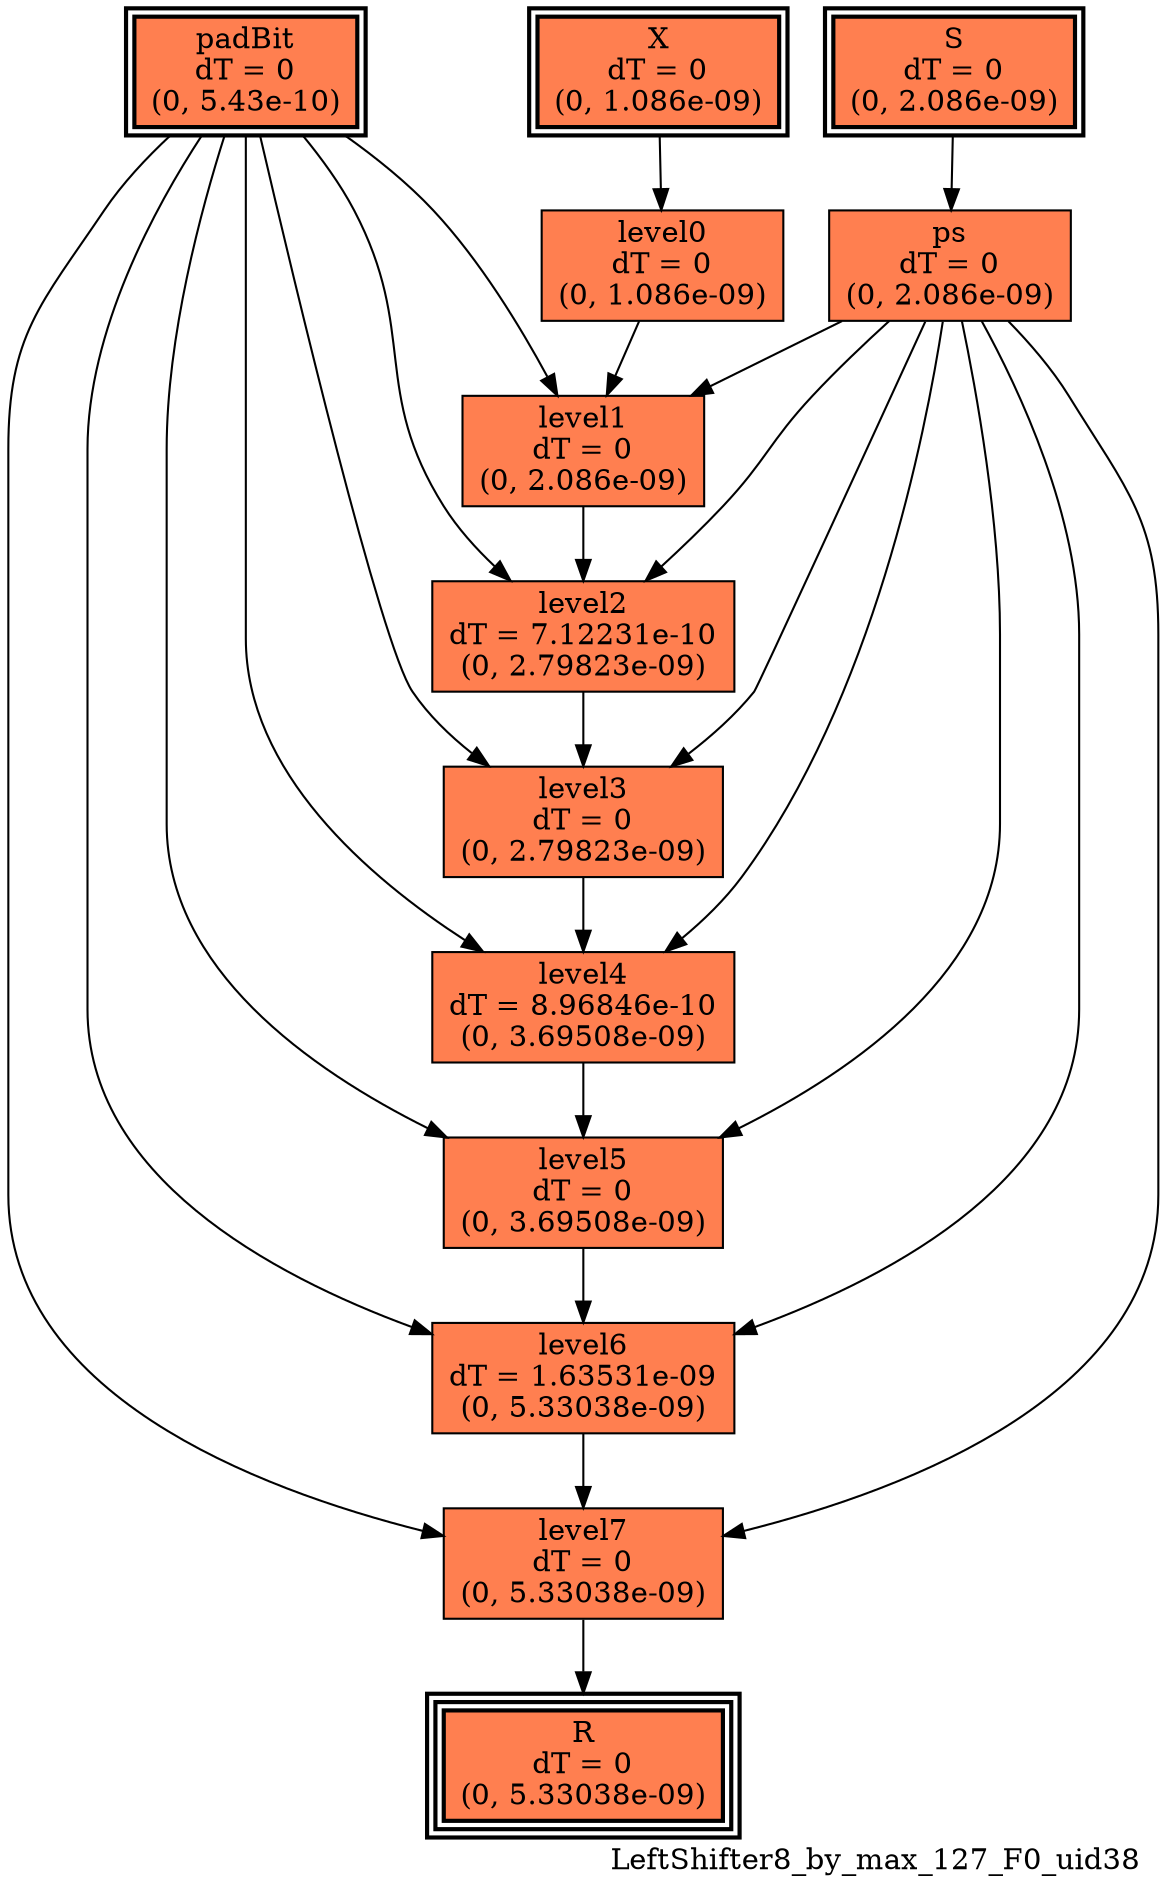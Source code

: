 digraph LeftShifter8_by_max_127_F0_uid38
{
	//graph drawing options
	label=LeftShifter8_by_max_127_F0_uid38;
	labelloc=bottom;
	labeljust=right;
	ratio=auto;
	nodesep=0.25;
	ranksep=0.5;

	//input/output signals of operator LeftShifter8_by_max_127_F0_uid38
	X__LeftShifter8_by_max_127_F0_uid38 [ label="X\ndT = 0\n(0, 1.086e-09)", shape=box, color=black, style="bold, filled", fillcolor=coral, peripheries=2 ];
	S__LeftShifter8_by_max_127_F0_uid38 [ label="S\ndT = 0\n(0, 2.086e-09)", shape=box, color=black, style="bold, filled", fillcolor=coral, peripheries=2 ];
	padBit__LeftShifter8_by_max_127_F0_uid38 [ label="padBit\ndT = 0\n(0, 5.43e-10)", shape=box, color=black, style="bold, filled", fillcolor=coral, peripheries=2 ];
	R__LeftShifter8_by_max_127_F0_uid38 [ label="R\ndT = 0\n(0, 5.33038e-09)", shape=box, color=black, style="bold, filled", fillcolor=coral, peripheries=3 ];
	{rank=same X__LeftShifter8_by_max_127_F0_uid38, S__LeftShifter8_by_max_127_F0_uid38, padBit__LeftShifter8_by_max_127_F0_uid38};
	{rank=same R__LeftShifter8_by_max_127_F0_uid38};
	//internal signals of operator LeftShifter8_by_max_127_F0_uid38
	ps__LeftShifter8_by_max_127_F0_uid38 [ label="ps\ndT = 0\n(0, 2.086e-09)", shape=box, color=black, style=filled, fillcolor=coral, peripheries=1 ];
	level0__LeftShifter8_by_max_127_F0_uid38 [ label="level0\ndT = 0\n(0, 1.086e-09)", shape=box, color=black, style=filled, fillcolor=coral, peripheries=1 ];
	level1__LeftShifter8_by_max_127_F0_uid38 [ label="level1\ndT = 0\n(0, 2.086e-09)", shape=box, color=black, style=filled, fillcolor=coral, peripheries=1 ];
	level2__LeftShifter8_by_max_127_F0_uid38 [ label="level2\ndT = 7.12231e-10\n(0, 2.79823e-09)", shape=box, color=black, style=filled, fillcolor=coral, peripheries=1 ];
	level3__LeftShifter8_by_max_127_F0_uid38 [ label="level3\ndT = 0\n(0, 2.79823e-09)", shape=box, color=black, style=filled, fillcolor=coral, peripheries=1 ];
	level4__LeftShifter8_by_max_127_F0_uid38 [ label="level4\ndT = 8.96846e-10\n(0, 3.69508e-09)", shape=box, color=black, style=filled, fillcolor=coral, peripheries=1 ];
	level5__LeftShifter8_by_max_127_F0_uid38 [ label="level5\ndT = 0\n(0, 3.69508e-09)", shape=box, color=black, style=filled, fillcolor=coral, peripheries=1 ];
	level6__LeftShifter8_by_max_127_F0_uid38 [ label="level6\ndT = 1.63531e-09\n(0, 5.33038e-09)", shape=box, color=black, style=filled, fillcolor=coral, peripheries=1 ];
	level7__LeftShifter8_by_max_127_F0_uid38 [ label="level7\ndT = 0\n(0, 5.33038e-09)", shape=box, color=black, style=filled, fillcolor=coral, peripheries=1 ];

	//subcomponents of operator LeftShifter8_by_max_127_F0_uid38

	//input and internal signal connections of operator LeftShifter8_by_max_127_F0_uid38
	X__LeftShifter8_by_max_127_F0_uid38 -> level0__LeftShifter8_by_max_127_F0_uid38 [ arrowhead=normal, arrowsize=1.0, arrowtail=normal, color=black, dir=forward  ];
	S__LeftShifter8_by_max_127_F0_uid38 -> ps__LeftShifter8_by_max_127_F0_uid38 [ arrowhead=normal, arrowsize=1.0, arrowtail=normal, color=black, dir=forward  ];
	padBit__LeftShifter8_by_max_127_F0_uid38 -> level1__LeftShifter8_by_max_127_F0_uid38 [ arrowhead=normal, arrowsize=1.0, arrowtail=normal, color=black, dir=forward  ];
	padBit__LeftShifter8_by_max_127_F0_uid38 -> level2__LeftShifter8_by_max_127_F0_uid38 [ arrowhead=normal, arrowsize=1.0, arrowtail=normal, color=black, dir=forward  ];
	padBit__LeftShifter8_by_max_127_F0_uid38 -> level3__LeftShifter8_by_max_127_F0_uid38 [ arrowhead=normal, arrowsize=1.0, arrowtail=normal, color=black, dir=forward  ];
	padBit__LeftShifter8_by_max_127_F0_uid38 -> level4__LeftShifter8_by_max_127_F0_uid38 [ arrowhead=normal, arrowsize=1.0, arrowtail=normal, color=black, dir=forward  ];
	padBit__LeftShifter8_by_max_127_F0_uid38 -> level5__LeftShifter8_by_max_127_F0_uid38 [ arrowhead=normal, arrowsize=1.0, arrowtail=normal, color=black, dir=forward  ];
	padBit__LeftShifter8_by_max_127_F0_uid38 -> level6__LeftShifter8_by_max_127_F0_uid38 [ arrowhead=normal, arrowsize=1.0, arrowtail=normal, color=black, dir=forward  ];
	padBit__LeftShifter8_by_max_127_F0_uid38 -> level7__LeftShifter8_by_max_127_F0_uid38 [ arrowhead=normal, arrowsize=1.0, arrowtail=normal, color=black, dir=forward  ];
	ps__LeftShifter8_by_max_127_F0_uid38 -> level1__LeftShifter8_by_max_127_F0_uid38 [ arrowhead=normal, arrowsize=1.0, arrowtail=normal, color=black, dir=forward  ];
	ps__LeftShifter8_by_max_127_F0_uid38 -> level2__LeftShifter8_by_max_127_F0_uid38 [ arrowhead=normal, arrowsize=1.0, arrowtail=normal, color=black, dir=forward  ];
	ps__LeftShifter8_by_max_127_F0_uid38 -> level3__LeftShifter8_by_max_127_F0_uid38 [ arrowhead=normal, arrowsize=1.0, arrowtail=normal, color=black, dir=forward  ];
	ps__LeftShifter8_by_max_127_F0_uid38 -> level4__LeftShifter8_by_max_127_F0_uid38 [ arrowhead=normal, arrowsize=1.0, arrowtail=normal, color=black, dir=forward  ];
	ps__LeftShifter8_by_max_127_F0_uid38 -> level5__LeftShifter8_by_max_127_F0_uid38 [ arrowhead=normal, arrowsize=1.0, arrowtail=normal, color=black, dir=forward  ];
	ps__LeftShifter8_by_max_127_F0_uid38 -> level6__LeftShifter8_by_max_127_F0_uid38 [ arrowhead=normal, arrowsize=1.0, arrowtail=normal, color=black, dir=forward  ];
	ps__LeftShifter8_by_max_127_F0_uid38 -> level7__LeftShifter8_by_max_127_F0_uid38 [ arrowhead=normal, arrowsize=1.0, arrowtail=normal, color=black, dir=forward  ];
	level0__LeftShifter8_by_max_127_F0_uid38 -> level1__LeftShifter8_by_max_127_F0_uid38 [ arrowhead=normal, arrowsize=1.0, arrowtail=normal, color=black, dir=forward  ];
	level1__LeftShifter8_by_max_127_F0_uid38 -> level2__LeftShifter8_by_max_127_F0_uid38 [ arrowhead=normal, arrowsize=1.0, arrowtail=normal, color=black, dir=forward  ];
	level2__LeftShifter8_by_max_127_F0_uid38 -> level3__LeftShifter8_by_max_127_F0_uid38 [ arrowhead=normal, arrowsize=1.0, arrowtail=normal, color=black, dir=forward  ];
	level3__LeftShifter8_by_max_127_F0_uid38 -> level4__LeftShifter8_by_max_127_F0_uid38 [ arrowhead=normal, arrowsize=1.0, arrowtail=normal, color=black, dir=forward  ];
	level4__LeftShifter8_by_max_127_F0_uid38 -> level5__LeftShifter8_by_max_127_F0_uid38 [ arrowhead=normal, arrowsize=1.0, arrowtail=normal, color=black, dir=forward  ];
	level5__LeftShifter8_by_max_127_F0_uid38 -> level6__LeftShifter8_by_max_127_F0_uid38 [ arrowhead=normal, arrowsize=1.0, arrowtail=normal, color=black, dir=forward  ];
	level6__LeftShifter8_by_max_127_F0_uid38 -> level7__LeftShifter8_by_max_127_F0_uid38 [ arrowhead=normal, arrowsize=1.0, arrowtail=normal, color=black, dir=forward  ];
	level7__LeftShifter8_by_max_127_F0_uid38 -> R__LeftShifter8_by_max_127_F0_uid38 [ arrowhead=normal, arrowsize=1.0, arrowtail=normal, color=black, dir=forward  ];
}

